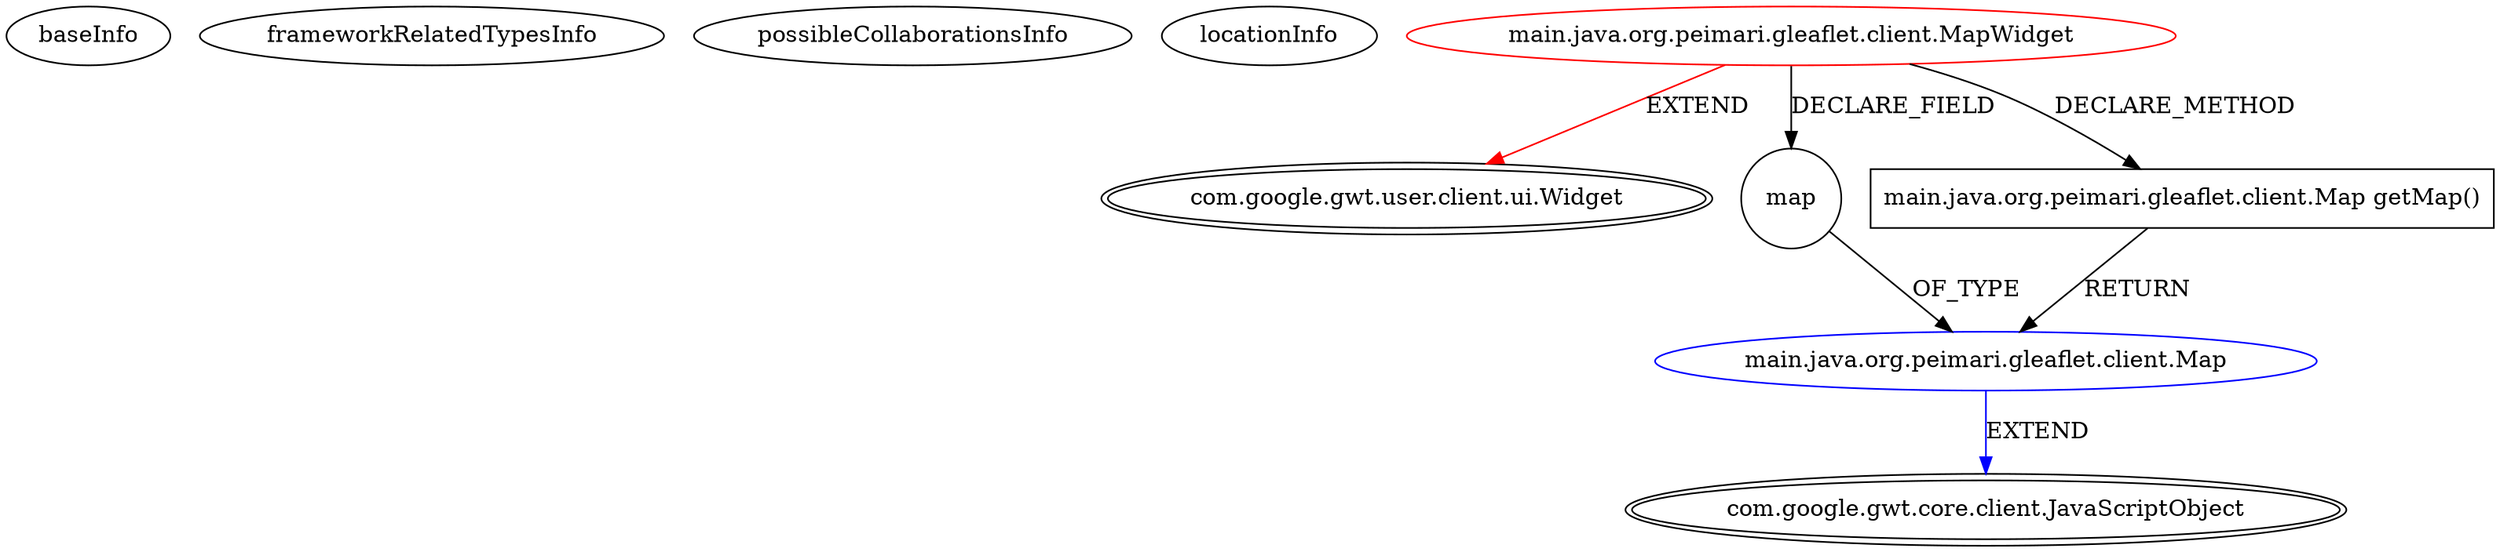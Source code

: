 digraph {
baseInfo[graphId=4063,category="extension_graph",isAnonymous=false,possibleRelation=true]
frameworkRelatedTypesInfo[0="com.google.gwt.user.client.ui.Widget"]
possibleCollaborationsInfo[0="4063~CLIENT_METHOD_DECLARATION-RETURN_TYPE-FIELD_DECLARATION-~com.google.gwt.user.client.ui.Widget ~com.google.gwt.core.client.JavaScriptObject ~false~false"]
locationInfo[projectName="mstahv-g-leaflet",filePath="/mstahv-g-leaflet/g-leaflet-master/src/main/java/org/peimari/gleaflet/client/MapWidget.java",contextSignature="MapWidget",graphId="4063"]
0[label="main.java.org.peimari.gleaflet.client.MapWidget",vertexType="ROOT_CLIENT_CLASS_DECLARATION",isFrameworkType=false,color=red]
1[label="com.google.gwt.user.client.ui.Widget",vertexType="FRAMEWORK_CLASS_TYPE",isFrameworkType=true,peripheries=2]
2[label="map",vertexType="FIELD_DECLARATION",isFrameworkType=false,shape=circle]
3[label="main.java.org.peimari.gleaflet.client.Map",vertexType="REFERENCE_CLIENT_CLASS_DECLARATION",isFrameworkType=false,color=blue]
4[label="com.google.gwt.core.client.JavaScriptObject",vertexType="FRAMEWORK_CLASS_TYPE",isFrameworkType=true,peripheries=2]
5[label="main.java.org.peimari.gleaflet.client.Map getMap()",vertexType="CLIENT_METHOD_DECLARATION",isFrameworkType=false,shape=box]
0->1[label="EXTEND",color=red]
0->2[label="DECLARE_FIELD"]
3->4[label="EXTEND",color=blue]
2->3[label="OF_TYPE"]
0->5[label="DECLARE_METHOD"]
5->3[label="RETURN"]
}
